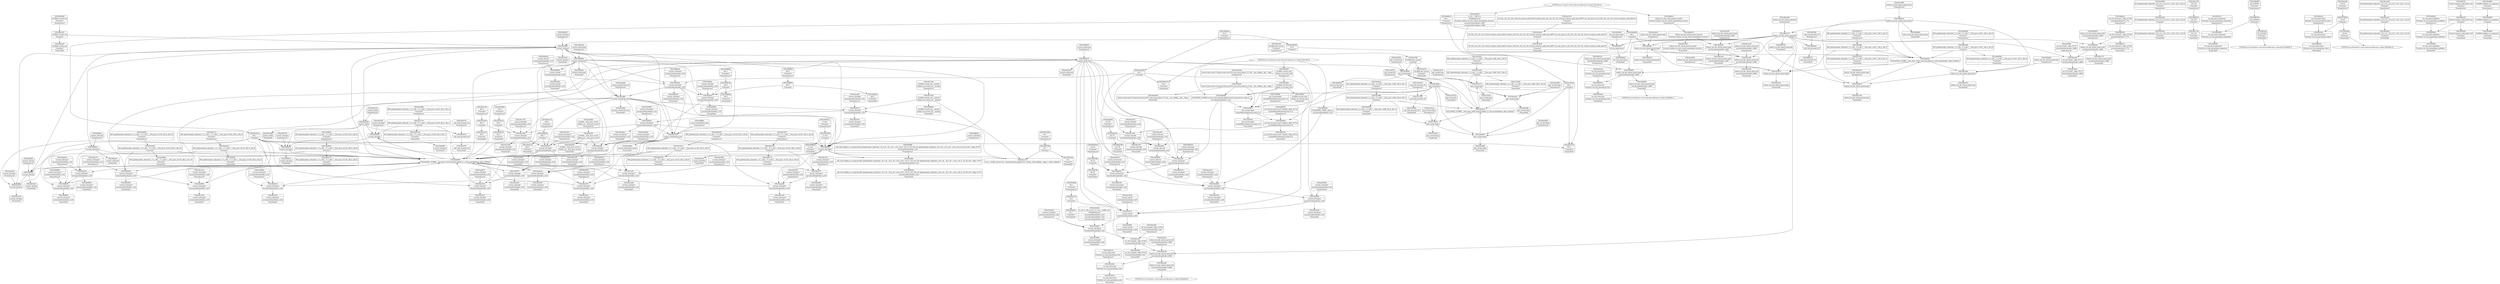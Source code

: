 digraph {
	CE0x3bd08f0 [shape=record,shape=Mrecord,label="{CE0x3bd08f0|current_sid:tmp2|*SummSink*}"]
	CE0x3bc93a0 [shape=record,shape=Mrecord,label="{CE0x3bc93a0|i64_1|*Constant*}"]
	CE0x3bc68d0 [shape=record,shape=Mrecord,label="{CE0x3bc68d0|i64*_getelementptr_inbounds_(_11_x_i64_,_11_x_i64_*___llvm_gcov_ctr125,_i64_0,_i64_10)|*Constant*|*SummSink*}"]
	CE0x3bb9780 [shape=record,shape=Mrecord,label="{CE0x3bb9780|i32_0|*Constant*}"]
	CE0x3bc81f0 [shape=record,shape=Mrecord,label="{CE0x3bc81f0|GLOBAL:get_current|*Constant*|*SummSource*}"]
	CE0x3bdf9c0 [shape=record,shape=Mrecord,label="{CE0x3bdf9c0|i64_2|*Constant*|*SummSource*}"]
	CE0x3bc5fa0 [shape=record,shape=Mrecord,label="{CE0x3bc5fa0|_ret_i32_%call1,_!dbg_!27717|security/selinux/hooks.c,4669|*SummSink*}"]
	CE0x58f3850 [shape=record,shape=Mrecord,label="{CE0x58f3850|avc_has_perm:entry}"]
	CE0x3bcd440 [shape=record,shape=Mrecord,label="{CE0x3bcd440|current_sid:tmp14|security/selinux/hooks.c,218|*SummSource*}"]
	CE0x5b35910 [shape=record,shape=Mrecord,label="{CE0x5b35910|avc_has_perm:ssid|Function::avc_has_perm&Arg::ssid::|*SummSink*}"]
	CE0x3be4080 [shape=record,shape=Mrecord,label="{CE0x3be4080|current_sid:tmp23|security/selinux/hooks.c,218}"]
	CE0x3bdb720 [shape=record,shape=Mrecord,label="{CE0x3bdb720|i64_3|*Constant*}"]
	CE0x3bc4ce0 [shape=record,shape=Mrecord,label="{CE0x3bc4ce0|current_sid:tmp12|security/selinux/hooks.c,218|*SummSink*}"]
	CE0x3c03ca0 [shape=record,shape=Mrecord,label="{CE0x3c03ca0|get_current:tmp2|*SummSource*}"]
	CE0x3bbcb40 [shape=record,shape=Mrecord,label="{CE0x3bbcb40|selinux_tun_dev_attach_queue:bb|*SummSource*}"]
	CE0x3bdc130 [shape=record,shape=Mrecord,label="{CE0x3bdc130|i64*_getelementptr_inbounds_(_11_x_i64_,_11_x_i64_*___llvm_gcov_ctr125,_i64_0,_i64_6)|*Constant*|*SummSink*}"]
	CE0x3bdb550 [shape=record,shape=Mrecord,label="{CE0x3bdb550|current_sid:tobool|security/selinux/hooks.c,218|*SummSource*}"]
	CE0x3bd8d80 [shape=record,shape=Mrecord,label="{CE0x3bd8d80|current_sid:tmp18|security/selinux/hooks.c,218|*SummSource*}"]
	CE0x3bc9b80 [shape=record,shape=Mrecord,label="{CE0x3bc9b80|avc_has_perm:entry|*SummSource*}"]
	CE0x3be4400 [shape=record,shape=Mrecord,label="{CE0x3be4400|current_sid:tmp23|security/selinux/hooks.c,218|*SummSource*}"]
	CE0x3bbf750 [shape=record,shape=Mrecord,label="{CE0x3bbf750|selinux_tun_dev_attach_queue:bb|*SummSink*}"]
	CE0x3bcc310 [shape=record,shape=Mrecord,label="{CE0x3bcc310|0:_i8,_:_GCMR_current_sid.__warned_internal_global_i8_0,_section_.data.unlikely_,_align_1:_elem_0:default:}"]
	CE0x3bd6620 [shape=record,shape=Mrecord,label="{CE0x3bd6620|_ret_%struct.task_struct*_%tmp4,_!dbg_!27714|./arch/x86/include/asm/current.h,14}"]
	CE0x3bc0d90 [shape=record,shape=Mrecord,label="{CE0x3bc0d90|current_sid:tmp5|security/selinux/hooks.c,218|*SummSource*}"]
	CE0x3bca6f0 [shape=record,shape=Mrecord,label="{CE0x3bca6f0|get_current:tmp1|*SummSink*}"]
	CE0x3bc6440 [shape=record,shape=Mrecord,label="{CE0x3bc6440|i64*_getelementptr_inbounds_(_11_x_i64_,_11_x_i64_*___llvm_gcov_ctr125,_i64_0,_i64_10)|*Constant*}"]
	CE0x3c05690 [shape=record,shape=Mrecord,label="{CE0x3c05690|get_current:tmp4|./arch/x86/include/asm/current.h,14|*SummSource*}"]
	CE0x3bda570 [shape=record,shape=Mrecord,label="{CE0x3bda570|current_sid:tmp17|security/selinux/hooks.c,218|*SummSource*}"]
	CE0x3bc18e0 [shape=record,shape=Mrecord,label="{CE0x3bc18e0|current_sid:call4|security/selinux/hooks.c,218}"]
	CE0x3bd7a50 [shape=record,shape=Mrecord,label="{CE0x3bd7a50|current_sid:tmp16|security/selinux/hooks.c,218|*SummSink*}"]
	CE0x3bc8c00 [shape=record,shape=Mrecord,label="{CE0x3bc8c00|i8*_getelementptr_inbounds_(_45_x_i8_,_45_x_i8_*_.str12,_i32_0,_i32_0)|*Constant*|*SummSink*}"]
	CE0x3bd8900 [shape=record,shape=Mrecord,label="{CE0x3bd8900|current_sid:tmp17|security/selinux/hooks.c,218|*SummSink*}"]
	CE0x3beb720 [shape=record,shape=Mrecord,label="{CE0x3beb720|current_sid:tmp8|security/selinux/hooks.c,218|*SummSink*}"]
	CE0x3bed670 [shape=record,shape=Mrecord,label="{CE0x3bed670|get_current:tmp3}"]
	CE0x3c04c80 [shape=record,shape=Mrecord,label="{CE0x3c04c80|current_sid:tmp6|security/selinux/hooks.c,218|*SummSink*}"]
	CE0x3bbd0c0 [shape=record,shape=Mrecord,label="{CE0x3bbd0c0|i64_1|*Constant*|*SummSource*}"]
	CE0x34b30d0 [shape=record,shape=Mrecord,label="{CE0x34b30d0|avc_has_perm:ssid|Function::avc_has_perm&Arg::ssid::}"]
	"CONST[source:0(mediator),value:2(dynamic)][purpose:{subject}][SnkIdx:0]"
	CE0x3c05870 [shape=record,shape=Mrecord,label="{CE0x3c05870|current_sid:tmp6|security/selinux/hooks.c,218}"]
	CE0x3bcb640 [shape=record,shape=Mrecord,label="{CE0x3bcb640|current_sid:tobool|security/selinux/hooks.c,218}"]
	CE0x3bd7d20 [shape=record,shape=Mrecord,label="{CE0x3bd7d20|i8_1|*Constant*|*SummSource*}"]
	CE0x3be3900 [shape=record,shape=Mrecord,label="{CE0x3be3900|get_current:tmp3|*SummSink*}"]
	CE0x3bea7e0 [shape=record,shape=Mrecord,label="{CE0x3bea7e0|current_sid:tmp15|security/selinux/hooks.c,218|*SummSource*}"]
	CE0x3bc7ae0 [shape=record,shape=Mrecord,label="{CE0x3bc7ae0|GLOBAL:current_sid.__warned|Global_var:current_sid.__warned|*SummSource*}"]
	CE0x3bf6ee0 [shape=record,shape=Mrecord,label="{CE0x3bf6ee0|_ret_i32_%retval.0,_!dbg_!27728|security/selinux/avc.c,775|*SummSource*}"]
	CE0x3be1c40 [shape=record,shape=Mrecord,label="{CE0x3be1c40|i64_4|*Constant*|*SummSource*}"]
	CE0x3bc8500 [shape=record,shape=Mrecord,label="{CE0x3bc8500|get_current:entry}"]
	CE0x3c33110 [shape=record,shape=Mrecord,label="{CE0x3c33110|get_current:tmp}"]
	CE0x3beb490 [shape=record,shape=Mrecord,label="{CE0x3beb490|%struct.task_struct*_(%struct.task_struct**)*_asm_movq_%gs:$_1:P_,$0_,_r,im,_dirflag_,_fpsr_,_flags_|*SummSink*}"]
	CE0x3bc5c80 [shape=record,shape=Mrecord,label="{CE0x3bc5c80|selinux_tun_dev_attach_queue:sid|security/selinux/hooks.c,4669|*SummSink*}"]
	"CONST[source:2(external),value:2(dynamic)][purpose:{subject}][SrcIdx:3]"
	CE0x3be1720 [shape=record,shape=Mrecord,label="{CE0x3be1720|i32_218|*Constant*|*SummSink*}"]
	CE0x3bc7850 [shape=record,shape=Mrecord,label="{CE0x3bc7850|GLOBAL:current_sid.__warned|Global_var:current_sid.__warned}"]
	CE0x3bd2380 [shape=record,shape=Mrecord,label="{CE0x3bd2380|i32_22|*Constant*}"]
	CE0x3be5610 [shape=record,shape=Mrecord,label="{CE0x3be5610|current_sid:if.end}"]
	CE0x3bea770 [shape=record,shape=Mrecord,label="{CE0x3bea770|current_sid:tmp15|security/selinux/hooks.c,218}"]
	CE0x3bd7f40 [shape=record,shape=Mrecord,label="{CE0x3bd7f40|_call_void_mcount()_#3|*SummSource*}"]
	CE0x3bc4e10 [shape=record,shape=Mrecord,label="{CE0x3bc4e10|i64*_getelementptr_inbounds_(_11_x_i64_,_11_x_i64_*___llvm_gcov_ctr125,_i64_0,_i64_6)|*Constant*}"]
	CE0x34b3140 [shape=record,shape=Mrecord,label="{CE0x34b3140|avc_has_perm:ssid|Function::avc_has_perm&Arg::ssid::|*SummSource*}"]
	CE0x3c1f140 [shape=record,shape=Mrecord,label="{CE0x3c1f140|get_current:tmp|*SummSink*}"]
	CE0x3bca890 [shape=record,shape=Mrecord,label="{CE0x3bca890|current_sid:land.lhs.true}"]
	CE0x3bfa510 [shape=record,shape=Mrecord,label="{CE0x3bfa510|avc_has_perm:requested|Function::avc_has_perm&Arg::requested::|*SummSource*}"]
	CE0x3bbff60 [shape=record,shape=Mrecord,label="{CE0x3bbff60|current_sid:land.lhs.true2|*SummSource*}"]
	CE0x3c03d10 [shape=record,shape=Mrecord,label="{CE0x3c03d10|get_current:tmp2|*SummSink*}"]
	CE0x3bcbb50 [shape=record,shape=Mrecord,label="{CE0x3bcbb50|i16_49|*Constant*|*SummSink*}"]
	CE0x3bd2bc0 [shape=record,shape=Mrecord,label="{CE0x3bd2bc0|current_sid:security|security/selinux/hooks.c,218|*SummSource*}"]
	CE0x3becfc0 [shape=record,shape=Mrecord,label="{CE0x3becfc0|i8*_getelementptr_inbounds_(_25_x_i8_,_25_x_i8_*_.str3,_i32_0,_i32_0)|*Constant*}"]
	CE0x3bdeea0 [shape=record,shape=Mrecord,label="{CE0x3bdeea0|i64*_getelementptr_inbounds_(_11_x_i64_,_11_x_i64_*___llvm_gcov_ctr125,_i64_0,_i64_0)|*Constant*}"]
	CE0x3bbc880 [shape=record,shape=Mrecord,label="{CE0x3bbc880|GLOBAL:current_sid|*Constant*|*SummSource*}"]
	CE0x3be97e0 [shape=record,shape=Mrecord,label="{CE0x3be97e0|current_sid:tmp8|security/selinux/hooks.c,218}"]
	CE0x3bea0f0 [shape=record,shape=Mrecord,label="{CE0x3bea0f0|GLOBAL:__llvm_gcov_ctr125|Global_var:__llvm_gcov_ctr125}"]
	CE0x3bc6940 [shape=record,shape=Mrecord,label="{CE0x3bc6940|current_sid:tmp19|security/selinux/hooks.c,218|*SummSink*}"]
	CE0x3bd7500 [shape=record,shape=Mrecord,label="{CE0x3bd7500|current_sid:land.lhs.true2}"]
	CE0x3c05060 [shape=record,shape=Mrecord,label="{CE0x3c05060|current_sid:tmp24|security/selinux/hooks.c,220|*SummSink*}"]
	CE0x3bc8880 [shape=record,shape=Mrecord,label="{CE0x3bc8880|selinux_tun_dev_attach_queue:tmp5|security/selinux/hooks.c,4669}"]
	CE0x3bd94c0 [shape=record,shape=Mrecord,label="{CE0x3bd94c0|i1_true|*Constant*|*SummSource*}"]
	CE0x3be6b10 [shape=record,shape=Mrecord,label="{CE0x3be6b10|i32_218|*Constant*}"]
	CE0x3bdab60 [shape=record,shape=Mrecord,label="{CE0x3bdab60|current_sid:cred|security/selinux/hooks.c,218|*SummSink*}"]
	CE0x3c0f8a0 [shape=record,shape=Mrecord,label="{CE0x3c0f8a0|GLOBAL:current_task|Global_var:current_task|*SummSink*}"]
	CE0x3bcd5c0 [shape=record,shape=Mrecord,label="{CE0x3bcd5c0|current_sid:tmp14|security/selinux/hooks.c,218|*SummSink*}"]
	CE0x3bb9630 [shape=record,shape=Mrecord,label="{CE0x3bb9630|current_sid:entry|*SummSource*}"]
	CE0x3bf92d0 [shape=record,shape=Mrecord,label="{CE0x3bf92d0|avc_has_perm:auditdata|Function::avc_has_perm&Arg::auditdata::}"]
	CE0x3bd9340 [shape=record,shape=Mrecord,label="{CE0x3bd9340|i1_true|*Constant*}"]
	CE0x3bf3780 [shape=record,shape=Mrecord,label="{CE0x3bf3780|current_sid:tmp3|*SummSource*}"]
	CE0x3bd7ea0 [shape=record,shape=Mrecord,label="{CE0x3bd7ea0|i8_1|*Constant*|*SummSink*}"]
	CE0x3be9e60 [shape=record,shape=Mrecord,label="{CE0x3be9e60|i64_0|*Constant*}"]
	CE0x3bd78f0 [shape=record,shape=Mrecord,label="{CE0x3bd78f0|current_sid:tmp16|security/selinux/hooks.c,218|*SummSource*}"]
	CE0x3be1d10 [shape=record,shape=Mrecord,label="{CE0x3be1d10|i64_4|*Constant*|*SummSink*}"]
	CE0x3bda990 [shape=record,shape=Mrecord,label="{CE0x3bda990|COLLAPSED:_GCMRE_current_task_external_global_%struct.task_struct*:_elem_0::|security/selinux/hooks.c,218}"]
	CE0x3bcc6d0 [shape=record,shape=Mrecord,label="{CE0x3bcc6d0|selinux_tun_dev_attach_queue:tmp4|security/selinux/hooks.c,4667|*SummSource*}"]
	CE0x3bb1db0 [shape=record,shape=Mrecord,label="{CE0x3bb1db0|selinux_tun_dev_attach_queue:tmp}"]
	CE0x3bcacb0 [shape=record,shape=Mrecord,label="{CE0x3bcacb0|selinux_tun_dev_attach_queue:security|Function::selinux_tun_dev_attach_queue&Arg::security::|*SummSink*}"]
	CE0x3c04ed0 [shape=record,shape=Mrecord,label="{CE0x3c04ed0|current_sid:tmp24|security/selinux/hooks.c,220|*SummSource*}"]
	CE0x3bcb970 [shape=record,shape=Mrecord,label="{CE0x3bcb970|current_sid:tmp7|security/selinux/hooks.c,218|*SummSource*}"]
	CE0x3bc7d30 [shape=record,shape=Mrecord,label="{CE0x3bc7d30|i64*_getelementptr_inbounds_(_2_x_i64_,_2_x_i64_*___llvm_gcov_ctr411,_i64_0,_i64_1)|*Constant*|*SummSink*}"]
	CE0x3bc0b80 [shape=record,shape=Mrecord,label="{CE0x3bc0b80|current_sid:call|security/selinux/hooks.c,218|*SummSink*}"]
	CE0x3bde810 [shape=record,shape=Mrecord,label="{CE0x3bde810|selinux_tun_dev_attach_queue:tmp3|*SummSink*}"]
	CE0x3bcc4d0 [shape=record,shape=Mrecord,label="{CE0x3bcc4d0|current_sid:tmp8|security/selinux/hooks.c,218|*SummSource*}"]
	"CONST[source:0(mediator),value:0(static)][purpose:{operation}][SnkIdx:3]"
	CE0x3bd9e10 [shape=record,shape=Mrecord,label="{CE0x3bd9e10|i64*_getelementptr_inbounds_(_11_x_i64_,_11_x_i64_*___llvm_gcov_ctr125,_i64_0,_i64_9)|*Constant*}"]
	"CONST[source:0(mediator),value:2(dynamic)][purpose:{object}][SnkIdx:2]"
	CE0x3bf9260 [shape=record,shape=Mrecord,label="{CE0x3bf9260|%struct.common_audit_data*_null|*Constant*|*SummSink*}"]
	CE0x3bfc9a0 [shape=record,shape=Mrecord,label="{CE0x3bfc9a0|avc_has_perm:tclass|Function::avc_has_perm&Arg::tclass::}"]
	CE0x3bd9d70 [shape=record,shape=Mrecord,label="{CE0x3bd9d70|avc_has_perm:tsid|Function::avc_has_perm&Arg::tsid::}"]
	CE0x3bc92c0 [shape=record,shape=Mrecord,label="{CE0x3bc92c0|current_sid:tmp|*SummSink*}"]
	CE0x3bc35c0 [shape=record,shape=Mrecord,label="{CE0x3bc35c0|i64*_getelementptr_inbounds_(_11_x_i64_,_11_x_i64_*___llvm_gcov_ctr125,_i64_0,_i64_8)|*Constant*|*SummSource*}"]
	CE0x3bd29e0 [shape=record,shape=Mrecord,label="{CE0x3bd29e0|COLLAPSED:_CMRE:_elem_0::|security/selinux/hooks.c,218}"]
	CE0x3bda790 [shape=record,shape=Mrecord,label="{CE0x3bda790|i32_78|*Constant*|*SummSink*}"]
	CE0x3bbe570 [shape=record,shape=Mrecord,label="{CE0x3bbe570|selinux_tun_dev_attach_queue:tmp|*SummSink*}"]
	CE0x3bc69b0 [shape=record,shape=Mrecord,label="{CE0x3bc69b0|current_sid:tmp20|security/selinux/hooks.c,218}"]
	"CONST[source:1(input),value:2(dynamic)][purpose:{object}][SrcIdx:2]"
	CE0x3be6980 [shape=record,shape=Mrecord,label="{CE0x3be6980|GLOBAL:lockdep_rcu_suspicious|*Constant*|*SummSource*}"]
	CE0x3c04530 [shape=record,shape=Mrecord,label="{CE0x3c04530|_call_void_mcount()_#3|*SummSource*}"]
	CE0x3c054a0 [shape=record,shape=Mrecord,label="{CE0x3c054a0|i64*_getelementptr_inbounds_(_2_x_i64_,_2_x_i64_*___llvm_gcov_ctr98,_i64_0,_i64_0)|*Constant*|*SummSource*}"]
	CE0x3bbce00 [shape=record,shape=Mrecord,label="{CE0x3bbce00|selinux_tun_dev_attach_queue:call|security/selinux/hooks.c,4669|*SummSink*}"]
	CE0x3bc1b70 [shape=record,shape=Mrecord,label="{CE0x3bc1b70|current_sid:call4|security/selinux/hooks.c,218|*SummSource*}"]
	CE0x3c04de0 [shape=record,shape=Mrecord,label="{CE0x3c04de0|current_sid:tmp24|security/selinux/hooks.c,220}"]
	CE0x3bda800 [shape=record,shape=Mrecord,label="{CE0x3bda800|i32_78|*Constant*|*SummSource*}"]
	CE0x3be4710 [shape=record,shape=Mrecord,label="{CE0x3be4710|i32_1|*Constant*}"]
	CE0x3bdb4e0 [shape=record,shape=Mrecord,label="{CE0x3bdb4e0|current_sid:tobool|security/selinux/hooks.c,218|*SummSink*}"]
	CE0x3bc05f0 [shape=record,shape=Mrecord,label="{CE0x3bc05f0|current_sid:tmp2|*SummSource*}"]
	CE0x3bdbe80 [shape=record,shape=Mrecord,label="{CE0x3bdbe80|i64*_getelementptr_inbounds_(_11_x_i64_,_11_x_i64_*___llvm_gcov_ctr125,_i64_0,_i64_6)|*Constant*|*SummSource*}"]
	CE0x3bd9640 [shape=record,shape=Mrecord,label="{CE0x3bd9640|i1_true|*Constant*|*SummSink*}"]
	CE0x3bdf050 [shape=record,shape=Mrecord,label="{CE0x3bdf050|i64*_getelementptr_inbounds_(_11_x_i64_,_11_x_i64_*___llvm_gcov_ctr125,_i64_0,_i64_0)|*Constant*|*SummSink*}"]
	CE0x3bd0040 [shape=record,shape=Mrecord,label="{CE0x3bd0040|_call_void_lockdep_rcu_suspicious(i8*_getelementptr_inbounds_(_25_x_i8_,_25_x_i8_*_.str3,_i32_0,_i32_0),_i32_218,_i8*_getelementptr_inbounds_(_45_x_i8_,_45_x_i8_*_.str12,_i32_0,_i32_0))_#10,_!dbg_!27727|security/selinux/hooks.c,218|*SummSink*}"]
	CE0x3bb2340 [shape=record,shape=Mrecord,label="{CE0x3bb2340|GLOBAL:current_sid|*Constant*}"]
	CE0x3be0750 [shape=record,shape=Mrecord,label="{CE0x3be0750|_call_void_mcount()_#3|*SummSource*}"]
	CE0x3bdb990 [shape=record,shape=Mrecord,label="{CE0x3bdb990|current_sid:call|security/selinux/hooks.c,218}"]
	CE0x3bbc7d0 [shape=record,shape=Mrecord,label="{CE0x3bbc7d0|selinux_tun_dev_attach_queue:tmp1|*SummSink*}"]
	CE0x5b35a90 [shape=record,shape=Mrecord,label="{CE0x5b35a90|avc_has_perm:tsid|Function::avc_has_perm&Arg::tsid::|*SummSink*}"]
	CE0x3bfebe0 [shape=record,shape=Mrecord,label="{CE0x3bfebe0|current_sid:if.end|*SummSource*}"]
	CE0x3bcb7d0 [shape=record,shape=Mrecord,label="{CE0x3bcb7d0|current_sid:tmp7|security/selinux/hooks.c,218}"]
	CE0x3bc34e0 [shape=record,shape=Mrecord,label="{CE0x3bc34e0|i32_(i32,_i32,_i16,_i32,_%struct.common_audit_data*)*_bitcast_(i32_(i32,_i32,_i16,_i32,_%struct.common_audit_data.495*)*_avc_has_perm_to_i32_(i32,_i32,_i16,_i32,_%struct.common_audit_data*)*)|*Constant*}"]
	CE0x3bc7330 [shape=record,shape=Mrecord,label="{CE0x3bc7330|current_sid:tmp9|security/selinux/hooks.c,218|*SummSource*}"]
	CE0x3bd8f00 [shape=record,shape=Mrecord,label="{CE0x3bd8f00|current_sid:tmp18|security/selinux/hooks.c,218|*SummSink*}"]
	CE0x3bc91a0 [shape=record,shape=Mrecord,label="{CE0x3bc91a0|selinux_tun_dev_attach_queue:tmp2|*SummSink*}"]
	CE0x3bdb850 [shape=record,shape=Mrecord,label="{CE0x3bdb850|i64_3|*Constant*|*SummSink*}"]
	CE0x3be96b0 [shape=record,shape=Mrecord,label="{CE0x3be96b0|GLOBAL:current_sid.__warned|Global_var:current_sid.__warned|*SummSink*}"]
	CE0x3bdd840 [shape=record,shape=Mrecord,label="{CE0x3bdd840|COLLAPSED:_GCMRE___llvm_gcov_ctr125_internal_global_11_x_i64_zeroinitializer:_elem_0:default:}"]
	CE0x3bcf000 [shape=record,shape=Mrecord,label="{CE0x3bcf000|selinux_tun_dev_attach_queue:tmp3}"]
	CE0x3bcab80 [shape=record,shape=Mrecord,label="{CE0x3bcab80|get_current:tmp1|*SummSource*}"]
	CE0x3c1f290 [shape=record,shape=Mrecord,label="{CE0x3c1f290|i64*_getelementptr_inbounds_(_2_x_i64_,_2_x_i64_*___llvm_gcov_ctr98,_i64_0,_i64_0)|*Constant*|*SummSink*}"]
	CE0x3bcaf80 [shape=record,shape=Mrecord,label="{CE0x3bcaf80|i64*_getelementptr_inbounds_(_2_x_i64_,_2_x_i64_*___llvm_gcov_ctr98,_i64_0,_i64_1)|*Constant*}"]
	CE0x3bda1e0 [shape=record,shape=Mrecord,label="{CE0x3bda1e0|current_sid:tmp17|security/selinux/hooks.c,218}"]
	CE0x3bbc710 [shape=record,shape=Mrecord,label="{CE0x3bbc710|selinux_tun_dev_attach_queue:call1|security/selinux/hooks.c,4669|*SummSink*}"]
	CE0x3bbda30 [shape=record,shape=Mrecord,label="{CE0x3bbda30|selinux_tun_dev_attach_queue:tmp1}"]
	CE0x3be0510 [shape=record,shape=Mrecord,label="{CE0x3be0510|_call_void_mcount()_#3}"]
	CE0x3bc1cf0 [shape=record,shape=Mrecord,label="{CE0x3bc1cf0|current_sid:call4|security/selinux/hooks.c,218|*SummSink*}"]
	CE0x3be3a80 [shape=record,shape=Mrecord,label="{CE0x3be3a80|0:_i32,_4:_i32,_8:_i32,_12:_i32,_:_CMRE_4,8_|*MultipleSource*|security/selinux/hooks.c,218|security/selinux/hooks.c,218|security/selinux/hooks.c,220}"]
	CE0x3bc1df0 [shape=record,shape=Mrecord,label="{CE0x3bc1df0|selinux_tun_dev_attach_queue:sid|security/selinux/hooks.c,4669}"]
	CE0x3be3d60 [shape=record,shape=Mrecord,label="{CE0x3be3d60|current_sid:tmp22|security/selinux/hooks.c,218}"]
	CE0x3beb1e0 [shape=record,shape=Mrecord,label="{CE0x3beb1e0|i64_0|*Constant*|*SummSink*}"]
	CE0x3bda920 [shape=record,shape=Mrecord,label="{CE0x3bda920|current_sid:cred|security/selinux/hooks.c,218}"]
	CE0x3beb170 [shape=record,shape=Mrecord,label="{CE0x3beb170|i64_0|*Constant*|*SummSource*}"]
	CE0x3bfc8a0 [shape=record,shape=Mrecord,label="{CE0x3bfc8a0|avc_has_perm:tclass|Function::avc_has_perm&Arg::tclass::|*SummSource*}"]
	CE0x3bde4c0 [shape=record,shape=Mrecord,label="{CE0x3bde4c0|current_sid:tmp12|security/selinux/hooks.c,218}"]
	CE0x3bbd770 [shape=record,shape=Mrecord,label="{CE0x3bbd770|i64*_getelementptr_inbounds_(_2_x_i64_,_2_x_i64_*___llvm_gcov_ctr411,_i64_0,_i64_1)|*Constant*|*SummSource*}"]
	CE0x3bc0110 [shape=record,shape=Mrecord,label="{CE0x3bc0110|i64*_getelementptr_inbounds_(_11_x_i64_,_11_x_i64_*___llvm_gcov_ctr125,_i64_0,_i64_0)|*Constant*|*SummSource*}"]
	CE0x3c045d0 [shape=record,shape=Mrecord,label="{CE0x3c045d0|_call_void_mcount()_#3|*SummSink*}"]
	CE0x3bbee60 [shape=record,shape=Mrecord,label="{CE0x3bbee60|i64*_getelementptr_inbounds_(_2_x_i64_,_2_x_i64_*___llvm_gcov_ctr411,_i64_0,_i64_0)|*Constant*}"]
	CE0x3bd2c60 [shape=record,shape=Mrecord,label="{CE0x3bd2c60|current_sid:security|security/selinux/hooks.c,218|*SummSink*}"]
	CE0x3bbe8e0 [shape=record,shape=Mrecord,label="{CE0x3bbe8e0|i32_0|*Constant*|*SummSource*}"]
	CE0x3bbbdf0 [shape=record,shape=Mrecord,label="{CE0x3bbbdf0|i64*_getelementptr_inbounds_(_2_x_i64_,_2_x_i64_*___llvm_gcov_ctr411,_i64_0,_i64_1)|*Constant*}"]
	CE0x3be1b30 [shape=record,shape=Mrecord,label="{CE0x3be1b30|current_sid:tmp10|security/selinux/hooks.c,218}"]
	CE0x3bc9ca0 [shape=record,shape=Mrecord,label="{CE0x3bc9ca0|GLOBAL:current_sid|*Constant*|*SummSink*}"]
	CE0x3bdd6f0 [shape=record,shape=Mrecord,label="{CE0x3bdd6f0|current_sid:tmp}"]
	CE0x3bd6500 [shape=record,shape=Mrecord,label="{CE0x3bd6500|_ret_%struct.task_struct*_%tmp4,_!dbg_!27714|./arch/x86/include/asm/current.h,14|*SummSource*}"]
	CE0x3c04b60 [shape=record,shape=Mrecord,label="{CE0x3c04b60|GLOBAL:current_task|Global_var:current_task|*SummSource*}"]
	CE0x3bc2140 [shape=record,shape=Mrecord,label="{CE0x3bc2140|selinux_tun_dev_attach_queue:sid|security/selinux/hooks.c,4669|*SummSource*}"]
	CE0x3bfdb10 [shape=record,shape=Mrecord,label="{CE0x3bfdb10|current_sid:if.then|*SummSource*}"]
	CE0x3bc3d60 [shape=record,shape=Mrecord,label="{CE0x3bc3d60|current_sid:tmp13|security/selinux/hooks.c,218|*SummSource*}"]
	CE0x3bbd270 [shape=record,shape=Mrecord,label="{CE0x3bbd270|_call_void_mcount()_#3|*SummSink*}"]
	CE0x3bfb6b0 [shape=record,shape=Mrecord,label="{CE0x3bfb6b0|i32_4194304|*Constant*|*SummSource*}"]
	CE0x3bc3470 [shape=record,shape=Mrecord,label="{CE0x3bc3470|i32_(i32,_i32,_i16,_i32,_%struct.common_audit_data*)*_bitcast_(i32_(i32,_i32,_i16,_i32,_%struct.common_audit_data.495*)*_avc_has_perm_to_i32_(i32,_i32,_i16,_i32,_%struct.common_audit_data*)*)|*Constant*|*SummSource*}"]
	CE0x3bcbe30 [shape=record,shape=Mrecord,label="{CE0x3bcbe30|current_sid:tmp11|security/selinux/hooks.c,218}"]
	CE0x3bc5070 [shape=record,shape=Mrecord,label="{CE0x3bc5070|selinux_tun_dev_attach_queue:tmp2}"]
	CE0x3c112e0 [shape=record,shape=Mrecord,label="{CE0x3c112e0|_call_void_mcount()_#3}"]
	CE0x3bbd980 [shape=record,shape=Mrecord,label="{CE0x3bbd980|selinux_tun_dev_attach_queue:entry|*SummSink*}"]
	CE0x3bda720 [shape=record,shape=Mrecord,label="{CE0x3bda720|i32_78|*Constant*}"]
	CE0x3bc8370 [shape=record,shape=Mrecord,label="{CE0x3bc8370|GLOBAL:get_current|*Constant*|*SummSink*}"]
	CE0x3be4d00 [shape=record,shape=Mrecord,label="{CE0x3be4d00|i64_5|*Constant*|*SummSource*}"]
	CE0x3bef8d0 [shape=record,shape=Mrecord,label="{CE0x3bef8d0|i32_1|*Constant*|*SummSource*}"]
	CE0x3bc2fc0 [shape=record,shape=Mrecord,label="{CE0x3bc2fc0|COLLAPSED:_GCMRE___llvm_gcov_ctr98_internal_global_2_x_i64_zeroinitializer:_elem_0:default:}"]
	CE0x3bbdb50 [shape=record,shape=Mrecord,label="{CE0x3bbdb50|selinux_tun_dev_attach_queue:call1|security/selinux/hooks.c,4669|*SummSource*}"]
	CE0x3bd2250 [shape=record,shape=Mrecord,label="{CE0x3bd2250|current_sid:tmp21|security/selinux/hooks.c,218|*SummSource*}"]
	CE0x3bcb300 [shape=record,shape=Mrecord,label="{CE0x3bcb300|selinux_tun_dev_attach_queue:call|security/selinux/hooks.c,4669}"]
	CE0x3c0fa20 [shape=record,shape=Mrecord,label="{CE0x3c0fa20|%struct.task_struct*_(%struct.task_struct**)*_asm_movq_%gs:$_1:P_,$0_,_r,im,_dirflag_,_fpsr_,_flags_}"]
	CE0x3bc3200 [shape=record,shape=Mrecord,label="{CE0x3bc3200|current_sid:sid|security/selinux/hooks.c,220|*SummSource*}"]
	CE0x3bcaf10 [shape=record,shape=Mrecord,label="{CE0x3bcaf10|selinux_tun_dev_attach_queue:call|security/selinux/hooks.c,4669|*SummSource*}"]
	CE0x3bc8810 [shape=record,shape=Mrecord,label="{CE0x3bc8810|0:_i32,_:_CRE_0,4_|*MultipleSource*|Function::selinux_tun_dev_attach_queue&Arg::security::|security/selinux/hooks.c,4667|security/selinux/hooks.c,4669}"]
	CE0x3bf6e70 [shape=record,shape=Mrecord,label="{CE0x3bf6e70|_ret_i32_%retval.0,_!dbg_!27728|security/selinux/avc.c,775|*SummSink*}"]
	CE0x3bf5bf0 [shape=record,shape=Mrecord,label="{CE0x3bf5bf0|_ret_i32_%call1,_!dbg_!27717|security/selinux/hooks.c,4669|*SummSource*}"]
	CE0x3bcaaa0 [shape=record,shape=Mrecord,label="{CE0x3bcaaa0|_ret_i32_%call1,_!dbg_!27717|security/selinux/hooks.c,4669}"]
	CE0x3bb26b0 [shape=record,shape=Mrecord,label="{CE0x3bb26b0|i64*_getelementptr_inbounds_(_2_x_i64_,_2_x_i64_*___llvm_gcov_ctr411,_i64_0,_i64_0)|*Constant*|*SummSource*}"]
	CE0x3be26c0 [shape=record,shape=Mrecord,label="{CE0x3be26c0|selinux_tun_dev_attach_queue:tmp3|*SummSource*}"]
	CE0x3bd0a10 [shape=record,shape=Mrecord,label="{CE0x3bd0a10|current_sid:tmp3}"]
	CE0x3bf6f50 [shape=record,shape=Mrecord,label="{CE0x3bf6f50|avc_has_perm:auditdata|Function::avc_has_perm&Arg::auditdata::|*SummSink*}"]
	CE0x3bc0330 [shape=record,shape=Mrecord,label="{CE0x3bc0330|current_sid:tmp1|*SummSink*}"]
	CE0x3bfb720 [shape=record,shape=Mrecord,label="{CE0x3bfb720|i32_4194304|*Constant*}"]
	CE0x3be07f0 [shape=record,shape=Mrecord,label="{CE0x3be07f0|_call_void_mcount()_#3|*SummSink*}"]
	CE0x3bd1a30 [shape=record,shape=Mrecord,label="{CE0x3bd1a30|current_sid:tmp5|security/selinux/hooks.c,218|*SummSink*}"]
	CE0x3bc59e0 [shape=record,shape=Mrecord,label="{CE0x3bc59e0|current_sid:tobool1|security/selinux/hooks.c,218|*SummSink*}"]
	CE0x3bca960 [shape=record,shape=Mrecord,label="{CE0x3bca960|current_sid:land.lhs.true|*SummSink*}"]
	CE0x3be4fa0 [shape=record,shape=Mrecord,label="{CE0x3be4fa0|_ret_i32_%tmp24,_!dbg_!27742|security/selinux/hooks.c,220|*SummSink*}"]
	CE0x3be4e30 [shape=record,shape=Mrecord,label="{CE0x3be4e30|i64_5|*Constant*|*SummSink*}"]
	CE0x3be6850 [shape=record,shape=Mrecord,label="{CE0x3be6850|GLOBAL:lockdep_rcu_suspicious|*Constant*}"]
	CE0x3bd1d30 [shape=record,shape=Mrecord,label="{CE0x3bd1d30|current_sid:tmp6|security/selinux/hooks.c,218|*SummSource*}"]
	CE0x3bd9d00 [shape=record,shape=Mrecord,label="{CE0x3bd9d00|avc_has_perm:entry|*SummSink*}"]
	CE0x3be4580 [shape=record,shape=Mrecord,label="{CE0x3be4580|current_sid:tmp23|security/selinux/hooks.c,218|*SummSink*}"]
	CE0x3bcd270 [shape=record,shape=Mrecord,label="{CE0x3bcd270|current_sid:tmp14|security/selinux/hooks.c,218}"]
	CE0x3be4f30 [shape=record,shape=Mrecord,label="{CE0x3be4f30|_ret_i32_%tmp24,_!dbg_!27742|security/selinux/hooks.c,220|*SummSource*}"]
	CE0x3bde230 [shape=record,shape=Mrecord,label="{CE0x3bde230|current_sid:tmp11|security/selinux/hooks.c,218|*SummSource*}"]
	CE0x3c049a0 [shape=record,shape=Mrecord,label="{CE0x3c049a0|get_current:tmp4|./arch/x86/include/asm/current.h,14|*SummSink*}"]
	CE0x3bc6820 [shape=record,shape=Mrecord,label="{CE0x3bc6820|i64*_getelementptr_inbounds_(_11_x_i64_,_11_x_i64_*___llvm_gcov_ctr125,_i64_0,_i64_10)|*Constant*|*SummSource*}"]
	CE0x3bdfba0 [shape=record,shape=Mrecord,label="{CE0x3bdfba0|current_sid:tmp4|security/selinux/hooks.c,218|*SummSource*}"]
	CE0x3befb80 [shape=record,shape=Mrecord,label="{CE0x3befb80|current_sid:sid|security/selinux/hooks.c,220|*SummSink*}"]
	CE0x3bdaa90 [shape=record,shape=Mrecord,label="{CE0x3bdaa90|current_sid:cred|security/selinux/hooks.c,218|*SummSource*}"]
	CE0x3bb1d00 [shape=record,shape=Mrecord,label="{CE0x3bb1d00|selinux_tun_dev_attach_queue:tmp1|*SummSource*}"]
	CE0x3bca9d0 [shape=record,shape=Mrecord,label="{CE0x3bca9d0|current_sid:land.lhs.true|*SummSource*}"]
	CE0x3bc5860 [shape=record,shape=Mrecord,label="{CE0x3bc5860|current_sid:tobool1|security/selinux/hooks.c,218|*SummSource*}"]
	CE0x3bdbbe0 [shape=record,shape=Mrecord,label="{CE0x3bdbbe0|current_sid:call|security/selinux/hooks.c,218|*SummSource*}"]
	CE0x3be66e0 [shape=record,shape=Mrecord,label="{CE0x3be66e0|i8*_getelementptr_inbounds_(_25_x_i8_,_25_x_i8_*_.str3,_i32_0,_i32_0)|*Constant*|*SummSink*}"]
	CE0x3bbf280 [shape=record,shape=Mrecord,label="{CE0x3bbf280|selinux_tun_dev_attach_queue:tmp5|security/selinux/hooks.c,4669|*SummSink*}"]
	CE0x3beaf00 [shape=record,shape=Mrecord,label="{CE0x3beaf00|GLOBAL:__llvm_gcov_ctr125|Global_var:__llvm_gcov_ctr125|*SummSource*}"]
	CE0x3be69f0 [shape=record,shape=Mrecord,label="{CE0x3be69f0|GLOBAL:lockdep_rcu_suspicious|*Constant*|*SummSink*}"]
	CE0x3bf2470 [shape=record,shape=Mrecord,label="{CE0x3bf2470|current_sid:sid|security/selinux/hooks.c,220}"]
	CE0x3bd0500 [shape=record,shape=Mrecord,label="{CE0x3bd0500|avc_has_perm:requested|Function::avc_has_perm&Arg::requested::}"]
	CE0x3bd8b90 [shape=record,shape=Mrecord,label="{CE0x3bd8b90|current_sid:tmp18|security/selinux/hooks.c,218}"]
	CE0x3bdd200 [shape=record,shape=Mrecord,label="{CE0x3bdd200|current_sid:do.end|*SummSource*}"]
	CE0x3bd9900 [shape=record,shape=Mrecord,label="{CE0x3bd9900|current_sid:do.body}"]
	CE0x3bbf330 [shape=record,shape=Mrecord,label="{CE0x3bbf330|COLLAPSED:_GCMRE___llvm_gcov_ctr411_internal_global_2_x_i64_zeroinitializer:_elem_0:default:}"]
	"CONST[source:0(mediator),value:2(dynamic)][purpose:{object}][SnkIdx:1]"
	CE0x3bc0c90 [shape=record,shape=Mrecord,label="{CE0x3bc0c90|i32_0|*Constant*}"]
	CE0x3bbd560 [shape=record,shape=Mrecord,label="{CE0x3bbd560|i64*_getelementptr_inbounds_(_2_x_i64_,_2_x_i64_*___llvm_gcov_ctr411,_i64_0,_i64_0)|*Constant*|*SummSink*}"]
	CE0x3bdaea0 [shape=record,shape=Mrecord,label="{CE0x3bdaea0|current_sid:tmp21|security/selinux/hooks.c,218}"]
	CE0x3bd0720 [shape=record,shape=Mrecord,label="{CE0x3bd0720|i64*_getelementptr_inbounds_(_11_x_i64_,_11_x_i64_*___llvm_gcov_ctr125,_i64_0,_i64_1)|*Constant*|*SummSink*}"]
	CE0x3bc04b0 [shape=record,shape=Mrecord,label="{CE0x3bc04b0|i64*_getelementptr_inbounds_(_11_x_i64_,_11_x_i64_*___llvm_gcov_ctr125,_i64_0,_i64_1)|*Constant*|*SummSource*}"]
	CE0x3bc40b0 [shape=record,shape=Mrecord,label="{CE0x3bc40b0|get_current:bb}"]
	CE0x3bcbd00 [shape=record,shape=Mrecord,label="{CE0x3bcbd00|current_sid:tmp10|security/selinux/hooks.c,218|*SummSink*}"]
	CE0x3be1db0 [shape=record,shape=Mrecord,label="{CE0x3be1db0|current_sid:tmp9|security/selinux/hooks.c,218}"]
	CE0x3bdc480 [shape=record,shape=Mrecord,label="{CE0x3bdc480|current_sid:bb|*SummSink*}"]
	CE0x3bc7f50 [shape=record,shape=Mrecord,label="{CE0x3bc7f50|GLOBAL:get_current|*Constant*}"]
	CE0x3bb1f10 [shape=record,shape=Mrecord,label="{CE0x3bb1f10|i32_0|*Constant*|*SummSink*}"]
	CE0x3bccc50 [shape=record,shape=Mrecord,label="{CE0x3bccc50|_ret_i32_%tmp24,_!dbg_!27742|security/selinux/hooks.c,220}"]
	CE0x3bd25e0 [shape=record,shape=Mrecord,label="{CE0x3bd25e0|i32_22|*Constant*|*SummSource*}"]
	CE0x3bbe0a0 [shape=record,shape=Mrecord,label="{CE0x3bbe0a0|selinux_tun_dev_attach_queue:call1|security/selinux/hooks.c,4669}"]
	CE0x3c1f1b0 [shape=record,shape=Mrecord,label="{CE0x3c1f1b0|i64_1|*Constant*}"]
	CE0x3c04a60 [shape=record,shape=Mrecord,label="{CE0x3c04a60|GLOBAL:current_task|Global_var:current_task}"]
	CE0x3bda170 [shape=record,shape=Mrecord,label="{CE0x3bda170|i64*_getelementptr_inbounds_(_11_x_i64_,_11_x_i64_*___llvm_gcov_ctr125,_i64_0,_i64_9)|*Constant*|*SummSink*}"]
	CE0x3bea700 [shape=record,shape=Mrecord,label="{CE0x3bea700|i64*_getelementptr_inbounds_(_11_x_i64_,_11_x_i64_*___llvm_gcov_ctr125,_i64_0,_i64_8)|*Constant*}"]
	CE0x3bdf0f0 [shape=record,shape=Mrecord,label="{CE0x3bdf0f0|current_sid:tmp|*SummSource*}"]
	CE0x3bdc230 [shape=record,shape=Mrecord,label="{CE0x3bdc230|current_sid:do.body|*SummSource*}"]
	CE0x5b35a20 [shape=record,shape=Mrecord,label="{CE0x5b35a20|avc_has_perm:tsid|Function::avc_has_perm&Arg::tsid::|*SummSource*}"]
	CE0x3be1ba0 [shape=record,shape=Mrecord,label="{CE0x3be1ba0|i64_4|*Constant*}"]
	CE0x3bdf950 [shape=record,shape=Mrecord,label="{CE0x3bdf950|i64_2|*Constant*}"]
	CE0x3bc54c0 [shape=record,shape=Mrecord,label="{CE0x3bc54c0|current_sid:tmp7|security/selinux/hooks.c,218|*SummSink*}"]
	CE0x3bccbe0 [shape=record,shape=Mrecord,label="{CE0x3bccbe0|current_sid:entry|*SummSink*}"]
	CE0x3bf6e00 [shape=record,shape=Mrecord,label="{CE0x3bf6e00|avc_has_perm:auditdata|Function::avc_has_perm&Arg::auditdata::|*SummSource*}"]
	CE0x3bf5c60 [shape=record,shape=Mrecord,label="{CE0x3bf5c60|current_sid:do.body|*SummSink*}"]
	CE0x3bdf8e0 [shape=record,shape=Mrecord,label="{CE0x3bdf8e0|current_sid:tmp4|security/selinux/hooks.c,218|*SummSink*}"]
	CE0x3bbdc50 [shape=record,shape=Mrecord,label="{CE0x3bbdc50|selinux_tun_dev_attach_queue:security|Function::selinux_tun_dev_attach_queue&Arg::security::}"]
	CE0x3bc13a0 [shape=record,shape=Mrecord,label="{CE0x3bc13a0|current_sid:tmp20|security/selinux/hooks.c,218|*SummSource*}"]
	CE0x3bd8250 [shape=record,shape=Mrecord,label="{CE0x3bd8250|_call_void_mcount()_#3}"]
	CE0x3bf3820 [shape=record,shape=Mrecord,label="{CE0x3bf3820|current_sid:tmp3|*SummSink*}"]
	CE0x3bd9030 [shape=record,shape=Mrecord,label="{CE0x3bd9030|current_sid:tmp19|security/selinux/hooks.c,218}"]
	CE0x3bc8b90 [shape=record,shape=Mrecord,label="{CE0x3bc8b90|i8*_getelementptr_inbounds_(_45_x_i8_,_45_x_i8_*_.str12,_i32_0,_i32_0)|*Constant*|*SummSource*}"]
	CE0x3bbd400 [shape=record,shape=Mrecord,label="{CE0x3bbd400|i64_1|*Constant*}"]
	CE0x3bbab80 [shape=record,shape=Mrecord,label="{CE0x3bbab80|selinux_tun_dev_attach_queue:tmp4|security/selinux/hooks.c,4667}"]
	CE0x3bbb0c0 [shape=record,shape=Mrecord,label="{CE0x3bbb0c0|selinux_tun_dev_attach_queue:entry}"]
	CE0x3bdfaa0 [shape=record,shape=Mrecord,label="{CE0x3bdfaa0|current_sid:tmp4|security/selinux/hooks.c,218}"]
	CE0x3bd9770 [shape=record,shape=Mrecord,label="{CE0x3bd9770|i64*_getelementptr_inbounds_(_11_x_i64_,_11_x_i64_*___llvm_gcov_ctr125,_i64_0,_i64_8)|*Constant*|*SummSink*}"]
	CE0x3bf9340 [shape=record,shape=Mrecord,label="{CE0x3bf9340|_ret_i32_%retval.0,_!dbg_!27728|security/selinux/avc.c,775}"]
	CE0x3be4180 [shape=record,shape=Mrecord,label="{CE0x3be4180|current_sid:tmp22|security/selinux/hooks.c,218|*SummSink*}"]
	CE0x3bc8ad0 [shape=record,shape=Mrecord,label="{CE0x3bc8ad0|i8*_getelementptr_inbounds_(_45_x_i8_,_45_x_i8_*_.str12,_i32_0,_i32_0)|*Constant*}"]
	CE0x3beb030 [shape=record,shape=Mrecord,label="{CE0x3beb030|GLOBAL:__llvm_gcov_ctr125|Global_var:__llvm_gcov_ctr125|*SummSink*}"]
	CE0x3bbf120 [shape=record,shape=Mrecord,label="{CE0x3bbf120|selinux_tun_dev_attach_queue:tmp5|security/selinux/hooks.c,4669|*SummSource*}"]
	CE0x3bd27f0 [shape=record,shape=Mrecord,label="{CE0x3bd27f0|i32_22|*Constant*|*SummSink*}"]
	CE0x3bbde90 [shape=record,shape=Mrecord,label="{CE0x3bbde90|selinux_tun_dev_attach_queue:tmp|*SummSource*}"]
	CE0x3bd0820 [shape=record,shape=Mrecord,label="{CE0x3bd0820|current_sid:tmp2}"]
	CE0x3bd7b80 [shape=record,shape=Mrecord,label="{CE0x3bd7b80|i8_1|*Constant*}"]
	CE0x3bc4b80 [shape=record,shape=Mrecord,label="{CE0x3bc4b80|current_sid:tmp12|security/selinux/hooks.c,218|*SummSource*}"]
	CE0x3bc26a0 [shape=record,shape=Mrecord,label="{CE0x3bc26a0|current_sid:tmp1|*SummSource*}"]
	CE0x3bc2560 [shape=record,shape=Mrecord,label="{CE0x3bc2560|current_sid:entry}"]
	CE0x3bbfec0 [shape=record,shape=Mrecord,label="{CE0x3bbfec0|selinux_tun_dev_attach_queue:security|Function::selinux_tun_dev_attach_queue&Arg::security::|*SummSource*}"]
	CE0x5278820 [shape=record,shape=Mrecord,label="{CE0x5278820|i16_49|*Constant*}"]
	CE0x3bc3030 [shape=record,shape=Mrecord,label="{CE0x3bc3030|get_current:tmp|*SummSource*}"]
	CE0x3bd9fe0 [shape=record,shape=Mrecord,label="{CE0x3bd9fe0|i64*_getelementptr_inbounds_(_11_x_i64_,_11_x_i64_*___llvm_gcov_ctr125,_i64_0,_i64_9)|*Constant*|*SummSource*}"]
	CE0x3bcffd0 [shape=record,shape=Mrecord,label="{CE0x3bcffd0|_call_void_lockdep_rcu_suspicious(i8*_getelementptr_inbounds_(_25_x_i8_,_25_x_i8_*_.str3,_i32_0,_i32_0),_i32_218,_i8*_getelementptr_inbounds_(_45_x_i8_,_45_x_i8_*_.str12,_i32_0,_i32_0))_#10,_!dbg_!27727|security/selinux/hooks.c,218|*SummSource*}"]
	CE0x3bc85b0 [shape=record,shape=Mrecord,label="{CE0x3bc85b0|get_current:entry|*SummSource*}"]
	CE0x3bfa430 [shape=record,shape=Mrecord,label="{CE0x3bfa430|%struct.common_audit_data*_null|*Constant*}"]
	CE0x3bd6750 [shape=record,shape=Mrecord,label="{CE0x3bd6750|_ret_%struct.task_struct*_%tmp4,_!dbg_!27714|./arch/x86/include/asm/current.h,14|*SummSink*}"]
	CE0x3bfb640 [shape=record,shape=Mrecord,label="{CE0x3bfb640|avc_has_perm:tclass|Function::avc_has_perm&Arg::tclass::|*SummSink*}"]
	CE0x3bbd170 [shape=record,shape=Mrecord,label="{CE0x3bbd170|selinux_tun_dev_attach_queue:bb}"]
	CE0x3bd2470 [shape=record,shape=Mrecord,label="{CE0x3bd2470|current_sid:tmp21|security/selinux/hooks.c,218|*SummSink*}"]
	CE0x3bc9330 [shape=record,shape=Mrecord,label="{CE0x3bc9330|current_sid:tmp1}"]
	CE0x3bea850 [shape=record,shape=Mrecord,label="{CE0x3bea850|current_sid:tmp15|security/selinux/hooks.c,218|*SummSink*}"]
	CE0x3bed2d0 [shape=record,shape=Mrecord,label="{CE0x3bed2d0|i64*_getelementptr_inbounds_(_2_x_i64_,_2_x_i64_*___llvm_gcov_ctr98,_i64_0,_i64_1)|*Constant*|*SummSink*}"]
	CE0x3befa50 [shape=record,shape=Mrecord,label="{CE0x3befa50|i32_1|*Constant*|*SummSink*}"]
	CE0x3bc6170 [shape=record,shape=Mrecord,label="{CE0x3bc6170|i64_1|*Constant*|*SummSink*}"]
	CE0x3beb820 [shape=record,shape=Mrecord,label="{CE0x3beb820|current_sid:tobool1|security/selinux/hooks.c,218}"]
	CE0x3c04670 [shape=record,shape=Mrecord,label="{CE0x3c04670|get_current:tmp4|./arch/x86/include/asm/current.h,14}"]
	CE0x3bc7400 [shape=record,shape=Mrecord,label="{CE0x3bc7400|current_sid:tmp9|security/selinux/hooks.c,218|*SummSink*}"]
	CE0x3be5540 [shape=record,shape=Mrecord,label="{CE0x3be5540|current_sid:do.end|*SummSink*}"]
	CE0x3bc9d50 [shape=record,shape=Mrecord,label="{CE0x3bc9d50|selinux_tun_dev_attach_queue:tmp2|*SummSource*}"]
	CE0x3bb1c60 [shape=record,shape=Mrecord,label="{CE0x3bb1c60|selinux_tun_dev_attach_queue:tmp4|security/selinux/hooks.c,4667|*SummSink*}"]
	CE0x3bfd9d0 [shape=record,shape=Mrecord,label="{CE0x3bfd9d0|current_sid:if.then}"]
	CE0x3bd6490 [shape=record,shape=Mrecord,label="{CE0x3bd6490|get_current:entry|*SummSink*}"]
	CE0x3c05370 [shape=record,shape=Mrecord,label="{CE0x3c05370|get_current:bb|*SummSink*}"]
	CE0x3bd2b50 [shape=record,shape=Mrecord,label="{CE0x3bd2b50|current_sid:security|security/selinux/hooks.c,218}"]
	CE0x3bc2400 [shape=record,shape=Mrecord,label="{CE0x3bc2400|selinux_tun_dev_attach_queue:entry|*SummSource*}"]
	CE0x3bc9b10 [shape=record,shape=Mrecord,label="{CE0x3bc9b10|i32_(i32,_i32,_i16,_i32,_%struct.common_audit_data*)*_bitcast_(i32_(i32,_i32,_i16,_i32,_%struct.common_audit_data.495*)*_avc_has_perm_to_i32_(i32,_i32,_i16,_i32,_%struct.common_audit_data*)*)|*Constant*|*SummSink*}"]
	CE0x3bfece0 [shape=record,shape=Mrecord,label="{CE0x3bfece0|current_sid:if.end|*SummSink*}"]
	CE0x3bc4240 [shape=record,shape=Mrecord,label="{CE0x3bc4240|i64*_getelementptr_inbounds_(_2_x_i64_,_2_x_i64_*___llvm_gcov_ctr98,_i64_0,_i64_0)|*Constant*}"]
	CE0x3bc3dd0 [shape=record,shape=Mrecord,label="{CE0x3bc3dd0|current_sid:tmp13|security/selinux/hooks.c,218|*SummSink*}"]
	CE0x3bcff60 [shape=record,shape=Mrecord,label="{CE0x3bcff60|_call_void_lockdep_rcu_suspicious(i8*_getelementptr_inbounds_(_25_x_i8_,_25_x_i8_*_.str3,_i32_0,_i32_0),_i32_218,_i8*_getelementptr_inbounds_(_45_x_i8_,_45_x_i8_*_.str12,_i32_0,_i32_0))_#10,_!dbg_!27727|security/selinux/hooks.c,218}"]
	CE0x3bcba40 [shape=record,shape=Mrecord,label="{CE0x3bcba40|i16_49|*Constant*|*SummSource*}"]
	CE0x3beaa60 [shape=record,shape=Mrecord,label="{CE0x3beaa60|current_sid:tmp16|security/selinux/hooks.c,218}"]
	CE0x3bcab10 [shape=record,shape=Mrecord,label="{CE0x3bcab10|get_current:tmp1}"]
	CE0x3bd7410 [shape=record,shape=Mrecord,label="{CE0x3bd7410|current_sid:if.then|*SummSink*}"]
	CE0x3bdc3c0 [shape=record,shape=Mrecord,label="{CE0x3bdc3c0|current_sid:bb|*SummSource*}"]
	CE0x3bc76a0 [shape=record,shape=Mrecord,label="{CE0x3bc76a0|current_sid:tmp10|security/selinux/hooks.c,218|*SummSource*}"]
	CE0x3bfa4a0 [shape=record,shape=Mrecord,label="{CE0x3bfa4a0|i32_4194304|*Constant*|*SummSink*}"]
	CE0x3becd30 [shape=record,shape=Mrecord,label="{CE0x3becd30|i8*_getelementptr_inbounds_(_25_x_i8_,_25_x_i8_*_.str3,_i32_0,_i32_0)|*Constant*|*SummSource*}"]
	CE0x3bc5b10 [shape=record,shape=Mrecord,label="{CE0x3bc5b10|i64_5|*Constant*}"]
	CE0x3be1330 [shape=record,shape=Mrecord,label="{CE0x3be1330|i32_218|*Constant*|*SummSource*}"]
	CE0x3c35e20 [shape=record,shape=Mrecord,label="{CE0x3c35e20|get_current:tmp2}"]
	CE0x3bdb6b0 [shape=record,shape=Mrecord,label="{CE0x3bdb6b0|i64_3|*Constant*|*SummSource*}"]
	CE0x3be3800 [shape=record,shape=Mrecord,label="{CE0x3be3800|get_current:tmp3|*SummSource*}"]
	CE0x3c051f0 [shape=record,shape=Mrecord,label="{CE0x3c051f0|get_current:bb|*SummSource*}"]
	CE0x3bd1b80 [shape=record,shape=Mrecord,label="{CE0x3bd1b80|current_sid:tmp5|security/selinux/hooks.c,218}"]
	CE0x3bfa580 [shape=record,shape=Mrecord,label="{CE0x3bfa580|avc_has_perm:requested|Function::avc_has_perm&Arg::requested::|*SummSink*}"]
	CE0x3bdfa30 [shape=record,shape=Mrecord,label="{CE0x3bdfa30|i64_2|*Constant*|*SummSink*}"]
	CE0x3bde390 [shape=record,shape=Mrecord,label="{CE0x3bde390|current_sid:tmp11|security/selinux/hooks.c,218|*SummSink*}"]
	CE0x3bc0000 [shape=record,shape=Mrecord,label="{CE0x3bc0000|current_sid:land.lhs.true2|*SummSink*}"]
	CE0x3bc6570 [shape=record,shape=Mrecord,label="{CE0x3bc6570|current_sid:tmp19|security/selinux/hooks.c,218|*SummSource*}"]
	CE0x3bf91f0 [shape=record,shape=Mrecord,label="{CE0x3bf91f0|%struct.common_audit_data*_null|*Constant*|*SummSource*}"]
	CE0x3bdd160 [shape=record,shape=Mrecord,label="{CE0x3bdd160|current_sid:do.end}"]
	CE0x3bc3cf0 [shape=record,shape=Mrecord,label="{CE0x3bc3cf0|current_sid:tmp13|security/selinux/hooks.c,218}"]
	CE0x3bc1540 [shape=record,shape=Mrecord,label="{CE0x3bc1540|current_sid:tmp20|security/selinux/hooks.c,218|*SummSink*}"]
	CE0x3bc9e20 [shape=record,shape=Mrecord,label="{CE0x3bc9e20|i64*_getelementptr_inbounds_(_2_x_i64_,_2_x_i64_*___llvm_gcov_ctr98,_i64_0,_i64_1)|*Constant*|*SummSource*}"]
	CE0x3beb3b0 [shape=record,shape=Mrecord,label="{CE0x3beb3b0|%struct.task_struct*_(%struct.task_struct**)*_asm_movq_%gs:$_1:P_,$0_,_r,im,_dirflag_,_fpsr_,_flags_|*SummSource*}"]
	CE0x3beac90 [shape=record,shape=Mrecord,label="{CE0x3beac90|current_sid:bb}"]
	CE0x3be3ee0 [shape=record,shape=Mrecord,label="{CE0x3be3ee0|current_sid:tmp22|security/selinux/hooks.c,218|*SummSource*}"]
	CE0x3bc2770 [shape=record,shape=Mrecord,label="{CE0x3bc2770|i64*_getelementptr_inbounds_(_11_x_i64_,_11_x_i64_*___llvm_gcov_ctr125,_i64_0,_i64_1)|*Constant*}"]
	CE0x3bf3780 -> CE0x3bd0a10
	CE0x3beb170 -> CE0x3be9e60
	CE0x3bdb990 -> CE0x3bcb640
	CE0x3bc7f50 -> CE0x3bc8370
	CE0x3bef8d0 -> CE0x3be4710
	CE0x3bbee60 -> CE0x3bbf330
	CE0x3c0fa20 -> CE0x3beb490
	CE0x3bc69b0 -> CE0x3bdd840
	CE0x3bb1db0 -> CE0x3bbe570
	CE0x3beac90 -> CE0x3bdc480
	CE0x3bdd840 -> CE0x3bda1e0
	CE0x3bfd9d0 -> CE0x3bcff60
	CE0x3bbab80 -> CE0x3bb1c60
	CE0x3be1db0 -> CE0x3be1b30
	CE0x3bd6620 -> CE0x3bc18e0
	CE0x3bea0f0 -> CE0x3beb030
	CE0x3c04ed0 -> CE0x3c04de0
	CE0x3be1b30 -> CE0x3bdd840
	CE0x3bcd440 -> CE0x3bcd270
	CE0x3bda990 -> CE0x3bda990
	CE0x3bb9630 -> CE0x3bc2560
	CE0x3bca890 -> CE0x3bcbe30
	CE0x3bca890 -> CE0x3bd7500
	CE0x3bca890 -> CE0x3be1db0
	CE0x3beaa60 -> CE0x3bdd840
	CE0x3be6850 -> CE0x3be69f0
	CE0x3c05870 -> CE0x3bcb7d0
	CE0x3bcaf80 -> CE0x3bed2d0
	CE0x3bc7850 -> CE0x3be97e0
	CE0x3bbd170 -> CE0x3bc2560
	CE0x3bcd270 -> CE0x3bcd5c0
	CE0x5278820 -> CE0x3bfc9a0
	CE0x3bdfaa0 -> CE0x3bdf8e0
	CE0x5278820 -> CE0x3bcbb50
	CE0x3bdb720 -> CE0x3bdb850
	CE0x3bd1b80 -> CE0x3c05870
	CE0x3bc2560 -> CE0x3beac90
	CE0x3bbd400 -> CE0x3bcf000
	CE0x3bc0110 -> CE0x3bdeea0
	CE0x3bc3d60 -> CE0x3bc3cf0
	CE0x3bca890 -> CE0x3bca960
	CE0x3bcffd0 -> CE0x3bcff60
	CE0x3bc69b0 -> CE0x3bc1540
	CE0x3bc2560 -> CE0x3be5610
	CE0x3bc2560 -> CE0x3bfd9d0
	CE0x3bd9900 -> CE0x3bd1b80
	CE0x3beb820 -> CE0x3bc59e0
	CE0x3bbd170 -> CE0x3bbf750
	CE0x3bd9340 -> CE0x3bfd9d0
	CE0x3bc9e20 -> CE0x3bcaf80
	CE0x3bd78f0 -> CE0x3beaa60
	CE0x3beac90 -> CE0x3bdd840
	CE0x3bd9900 -> CE0x3c05870
	CE0x3bc1df0 -> CE0x3bc5c80
	CE0x3bbd170 -> CE0x3bc5070
	CE0x3bfdb10 -> CE0x3bfd9d0
	CE0x3bc0c90 -> CE0x3bcb640
	CE0x3bcb7d0 -> CE0x3bc54c0
	CE0x3bfd9d0 -> CE0x3bcc310
	CE0x3bde230 -> CE0x3bcbe30
	CE0x3bcff60 -> CE0x3bd0040
	CE0x3beb3b0 -> CE0x3c0fa20
	CE0x3bdc3c0 -> CE0x3beac90
	CE0x3bd7b80 -> CE0x3bcc310
	"CONST[source:2(external),value:2(dynamic)][purpose:{subject}][SrcIdx:3]" -> CE0x3bd29e0
	CE0x3bfb720 -> CE0x3bd0500
	CE0x3c05870 -> CE0x3c04c80
	CE0x3be1c40 -> CE0x3be1ba0
	CE0x3bc40b0 -> CE0x3bda990
	CE0x3bda570 -> CE0x3bda1e0
	CE0x3bc93a0 -> CE0x3bde4c0
	CE0x3bc8ad0 -> CE0x3bc8c00
	CE0x3bc3030 -> CE0x3c33110
	CE0x3bc40b0 -> CE0x3c04670
	CE0x3c112e0 -> CE0x3c045d0
	CE0x3be4080 -> CE0x3be4580
	CE0x3bdd160 -> CE0x3bdaea0
	CE0x3bdb990 -> CE0x3bc0b80
	CE0x3bca890 -> CE0x3bde4c0
	CE0x3bf2470 -> CE0x3befb80
	CE0x3bbb0c0 -> CE0x3bbd980
	CE0x3bc2560 -> CE0x3bd9900
	CE0x3bdf0f0 -> CE0x3bdd6f0
	CE0x3bdbbe0 -> CE0x3bdb990
	CE0x3bd9340 -> CE0x3bd9640
	CE0x3bdd840 -> CE0x3bc3cf0
	CE0x3bea0f0 -> CE0x3bd1b80
	CE0x3bd7500 -> CE0x3bc0000
	CE0x3be4d00 -> CE0x3bc5b10
	CE0x3c04a60 -> CE0x3c0f8a0
	CE0x3bc0c90 -> CE0x3bd2b50
	CE0x3bcab10 -> CE0x3bc2fc0
	CE0x3bdd6f0 -> CE0x3bc9330
	CE0x3bbd170 -> CE0x3bc1df0
	CE0x3bd9900 -> CE0x3bdd840
	CE0x3bbda30 -> CE0x3bbf330
	CE0x3bd2380 -> CE0x3bd27f0
	CE0x3bda1e0 -> CE0x3bd8b90
	CE0x3bea7e0 -> CE0x3bea770
	CE0x3be1330 -> CE0x3be6b10
	CE0x3bc5b10 -> CE0x3be4e30
	CE0x3bc8880 -> CE0x3bd9d70
	CE0x3c33110 -> CE0x3bcab10
	CE0x3bc4e10 -> CE0x3bc3cf0
	CE0x3bfebe0 -> CE0x3be5610
	CE0x3bc2400 -> CE0x3bbb0c0
	"CONST[source:2(external),value:2(dynamic)][purpose:{subject}][SrcIdx:3]" -> CE0x3c04b60
	CE0x3bc18e0 -> CE0x3bda920
	CE0x3bbe0a0 -> CE0x3bcaaa0
	CE0x3bcab10 -> CE0x3bca6f0
	CE0x3bdf950 -> CE0x3bdfaa0
	CE0x3bcc6d0 -> CE0x3bbab80
	CE0x3bf6e00 -> CE0x3bf92d0
	CE0x3bc34e0 -> CE0x58f3850
	CE0x3bd7500 -> CE0x3bdd840
	CE0x3bc6440 -> CE0x3bd9030
	CE0x3bbb0c0 -> CE0x3bbd170
	CE0x3bc93a0 -> CE0x3bcb7d0
	CE0x3bda990 -> CE0x3bdaea0
	CE0x3bfb720 -> CE0x3bfa4a0
	CE0x3bc7330 -> CE0x3be1db0
	CE0x3bdb6b0 -> CE0x3bdb720
	CE0x3bd25e0 -> CE0x3bd2380
	CE0x3bc2770 -> CE0x3bdd840
	CE0x3bbc880 -> CE0x3bb2340
	CE0x3bd9d70 -> CE0x5b35a90
	CE0x3bc93a0 -> CE0x3bd0a10
	CE0x3bc8500 -> CE0x3bc2fc0
	CE0x3be9e60 -> CE0x3bd1b80
	CE0x3bc40b0 -> CE0x3bed670
	CE0x5b35a20 -> CE0x3bd9d70
	CE0x3bc4240 -> CE0x3c33110
	CE0x3bbe8e0 -> CE0x3bb9780
	CE0x3bc7ae0 -> CE0x3bc7850
	CE0x3bd9900 -> CE0x3bd7500
	CE0x3bdd840 -> CE0x3bd0820
	CE0x3bbff60 -> CE0x3bd7500
	CE0x3bdd840 -> CE0x3bd9030
	CE0x3bdc230 -> CE0x3bd9900
	CE0x3bbd170 -> CE0x3bcaaa0
	CE0x3be3a80 -> CE0x3c04de0
	CE0x3c04a60 -> CE0x3bda990
	CE0x3bbd170 -> CE0x3bbe0a0
	CE0x3bbdb50 -> CE0x3bbe0a0
	CE0x3bbd170 -> CE0x58f3850
	CE0x3bdd6f0 -> CE0x3bc92c0
	CE0x3bbee60 -> CE0x3bbd560
	CE0x3be6980 -> CE0x3be6850
	CE0x3bd7f40 -> CE0x3bd8250
	CE0x3bc9330 -> CE0x3bdd840
	CE0x3bd9030 -> CE0x3bc69b0
	CE0x3bc2770 -> CE0x3bd0720
	CE0x3bfa510 -> CE0x3bd0500
	CE0x3bdb720 -> CE0x3bdfaa0
	CE0x3bbd170 -> CE0x3bcf000
	CE0x3c04de0 -> CE0x3bccc50
	CE0x3bfd9d0 -> CE0x3bd7410
	CE0x3bd0820 -> CE0x3bd0a10
	CE0x3bd2bc0 -> CE0x3bd2b50
	CE0x3bc35c0 -> CE0x3bea700
	CE0x3bc2560 -> CE0x3bdd6f0
	CE0x3bd9e10 -> CE0x3bda1e0
	CE0x3beb820 -> CE0x3be1db0
	CE0x3bcd270 -> CE0x3bdd840
	CE0x3bdd160 -> CE0x3bc69b0
	CE0x3bbbdf0 -> CE0x3bc7d30
	CE0x3be1ba0 -> CE0x3be1d10
	CE0x3c1f1b0 -> CE0x3bc6170
	"CONST[source:1(input),value:2(dynamic)][purpose:{object}][SrcIdx:2]" -> CE0x3bbfec0
	CE0x3bd94c0 -> CE0x3bd9340
	CE0x3bda1e0 -> CE0x3bd8900
	CE0x3bd9900 -> CE0x3bdb990
	CE0x3bbcb40 -> CE0x3bbd170
	CE0x3bfd9d0 -> CE0x3bdd840
	CE0x3bdf9c0 -> CE0x3bdf950
	CE0x3be1db0 -> CE0x3bc7400
	CE0x3bccc50 -> CE0x3bcb300
	CE0x3bda800 -> CE0x3bda720
	CE0x3bf2470 -> CE0x3c04de0
	CE0x3bc04b0 -> CE0x3bc2770
	CE0x3bfc9a0 -> CE0x3bfb640
	CE0x3be1ba0 -> CE0x3be1db0
	CE0x3bbd0c0 -> CE0x3bc93a0
	CE0x3bde4c0 -> CE0x3bdd840
	CE0x3bda990 -> CE0x3c04670
	CE0x3bdd160 -> CE0x3bccc50
	CE0x3bd2380 -> CE0x3bd2b50
	CE0x3bcaf10 -> CE0x3bcb300
	CE0x3bcaaa0 -> CE0x3bc5fa0
	CE0x3bbce00 -> "CONST[source:0(mediator),value:2(dynamic)][purpose:{subject}][SnkIdx:0]"
	CE0x3c1f1b0 -> CE0x3bcab10
	CE0x3bd0a10 -> CE0x3bdd840
	CE0x3bc93a0 -> CE0x3bc9330
	CE0x3be6b10 -> CE0x3be1720
	CE0x3bdd160 -> CE0x3bd9030
	CE0x3bdd160 -> CE0x3be5540
	CE0x3bbbdf0 -> CE0x3bbf330
	CE0x3bc13a0 -> CE0x3bc69b0
	CE0x3bcb640 -> CE0x3bdfaa0
	CE0x3be5610 -> CE0x3bfece0
	CE0x3bdfba0 -> CE0x3bdfaa0
	CE0x3bc7850 -> CE0x3be96b0
	CE0x3beac90 -> CE0x3bd0a10
	CE0x3bd9900 -> CE0x3bdfaa0
	CE0x3bc2560 -> CE0x3bccbe0
	CE0x3bcf000 -> CE0x3bde810
	CE0x3bb1d00 -> CE0x3bbda30
	CE0x3bd7b80 -> CE0x3bd7ea0
	CE0x3bbf330 -> CE0x3bc5070
	CE0x3bea770 -> CE0x3beaa60
	CE0x3bcb640 -> CE0x3bca890
	CE0x3be5610 -> CE0x3bda1e0
	CE0x3bbd170 -> CE0x3bbf330
	CE0x3bc18e0 -> CE0x3bc1cf0
	CE0x3bd7d20 -> CE0x3bd7b80
	CE0x3bc1b70 -> CE0x3bc18e0
	CE0x3bdaa90 -> CE0x3bda920
	CE0x3bd2b50 -> CE0x3be3d60
	CE0x3bd6620 -> CE0x3bd6750
	CE0x3bbf120 -> CE0x3bc8880
	CE0x3bfd9d0 -> CE0x3beaa60
	CE0x3bb26b0 -> CE0x3bbee60
	CE0x3bbd770 -> CE0x3bbbdf0
	CE0x3bc1df0 -> CE0x3bc8880
	CE0x3bc3470 -> CE0x3bc34e0
	CE0x3bbda30 -> CE0x3bbc7d0
	CE0x3bccc50 -> CE0x3be4fa0
	CE0x3bb1db0 -> CE0x3bbda30
	CE0x3bc6820 -> CE0x3bc6440
	CE0x3bd7500 -> CE0x3bc3cf0
	CE0x3bdeea0 -> CE0x3bdf050
	CE0x3bd9900 -> CE0x3bcb640
	CE0x3c051f0 -> CE0x3bc40b0
	CE0x3bc8810 -> CE0x3bc8880
	CE0x3bcb640 -> CE0x3bdb4e0
	CE0x3c054a0 -> CE0x3bc4240
	CE0x3bbd170 -> CE0x3bbab80
	CE0x3bc4240 -> CE0x3c1f290
	CE0x3bbd400 -> CE0x3bc6170
	CE0x3beaf00 -> CE0x3bea0f0
	CE0x3bbd170 -> CE0x3bcb300
	CE0x3bd9900 -> CE0x3bf5c60
	CE0x3c04a60 -> CE0x3c04670
	CE0x3bc93a0 -> CE0x3bcd270
	CE0x3bdfaa0 -> CE0x3bd1b80
	CE0x3bc2fc0 -> CE0x3c33110
	CE0x3c03ca0 -> CE0x3c35e20
	CE0x3be1b30 -> CE0x3bcbd00
	CE0x3bbee60 -> CE0x3bb1db0
	CE0x3be9e60 -> CE0x3be1b30
	CE0x3bc2fc0 -> CE0x3c35e20
	CE0x3beac90 -> CE0x3be0510
	CE0x3bdd160 -> CE0x3bd2b50
	CE0x3be3ee0 -> CE0x3be3d60
	CE0x3bf6ee0 -> CE0x3bf9340
	CE0x3bcf000 -> CE0x3bbf330
	CE0x3bbb0c0 -> CE0x3bb1db0
	CE0x3bbf280 -> "CONST[source:0(mediator),value:2(dynamic)][purpose:{object}][SnkIdx:1]"
	CE0x3bca890 -> CE0x3bfd9d0
	CE0x3bdd840 -> CE0x3bdd6f0
	CE0x3bcbe30 -> CE0x3bde4c0
	CE0x3bc0c90 -> CE0x3bda920
	CE0x3bc2560 -> CE0x3bdd160
	CE0x3bc4b80 -> CE0x3bde4c0
	CE0x3bd9e10 -> CE0x3bda170
	CE0x3bdd160 -> CE0x3bc8500
	CE0x34b30d0 -> CE0x5b35910
	CE0x3bc2770 -> CE0x3bd0820
	CE0x3be3800 -> CE0x3bed670
	CE0x3bdd160 -> CE0x3be3d60
	CE0x3bbd400 -> CE0x3bbda30
	CE0x3bc8b90 -> CE0x3bc8ad0
	CE0x3bd9030 -> CE0x3bc6940
	CE0x3bca890 -> CE0x3be97e0
	CE0x3bdf950 -> CE0x3bdfa30
	CE0x3bde4c0 -> CE0x3bc4ce0
	CE0x3bcaf80 -> CE0x3c35e20
	CE0x3bc9b80 -> CE0x58f3850
	CE0x3bbd0c0 -> CE0x3c1f1b0
	CE0x3bc2560 -> CE0x3bdd840
	CE0x3becfc0 -> CE0x3be66e0
	CE0x3be3d60 -> CE0x3be4080
	CE0x3bdd200 -> CE0x3bdd160
	CE0x3bdbe80 -> CE0x3bc4e10
	CE0x3bdd160 -> CE0x3bda920
	CE0x3bd7500 -> CE0x3bcd270
	CE0x3bca9d0 -> CE0x3bca890
	CE0x3bb2340 -> CE0x3bc2560
	CE0x3be97e0 -> CE0x3beb720
	CE0x3bd0820 -> CE0x3bd08f0
	CE0x3bd29e0 -> CE0x3be3d60
	CE0x3c04de0 -> CE0x3c05060
	CE0x3be26c0 -> CE0x3bcf000
	CE0x3bd2b50 -> CE0x3bd2c60
	CE0x3bcb640 -> CE0x3bfd9d0
	CE0x3bc40b0 -> CE0x3bc2fc0
	CE0x3bc6440 -> CE0x3bc68d0
	CE0x3bcaf80 -> CE0x3bc2fc0
	CE0x3bdd840 -> CE0x3bea770
	CE0x3bc40b0 -> CE0x3c112e0
	CE0x3bea700 -> CE0x3bdd840
	CE0x3bbd0c0 -> CE0x3bbd400
	CE0x3bd2250 -> CE0x3bdaea0
	CE0x3bbb0c0 -> CE0x3bbda30
	CE0x3beb820 -> CE0x3bd7500
	CE0x3bdeea0 -> CE0x3bdd840
	CE0x3bc0c90 -> CE0x3bf2470
	CE0x3bc8500 -> CE0x3bc40b0
	CE0x3bfa430 -> CE0x3bf92d0
	"CONST[source:2(external),value:2(dynamic)][purpose:{subject}][SrcIdx:3]" -> CE0x3bda990
	CE0x3bd8b90 -> CE0x3bd8f00
	CE0x3bc9330 -> CE0x3bc0330
	CE0x3bea0f0 -> CE0x3be1b30
	CE0x3bed670 -> CE0x3be3900
	CE0x3bd8b90 -> CE0x3bdd840
	CE0x3beac90 -> CE0x3bd0820
	CE0x3bc26a0 -> CE0x3bc9330
	CE0x3c04670 -> CE0x3bd6620
	CE0x3bbfec0 -> CE0x3bbdc50
	CE0x3bdd840 -> CE0x3bcbe30
	CE0x3bc0d90 -> CE0x3bd1b80
	CE0x3bcba40 -> CE0x5278820
	CE0x3bdd160 -> CE0x3bf2470
	CE0x3bda720 -> CE0x3bda790
	CE0x3bc5070 -> CE0x3bcf000
	CE0x3c04670 -> CE0x3c049a0
	CE0x3bda920 -> CE0x3bdaea0
	CE0x3bc93a0 -> CE0x3bc6170
	CE0x3bfd9d0 -> CE0x3bea770
	CE0x3c0fa20 -> CE0x3c04670
	CE0x3bd1b80 -> CE0x3bd1a30
	CE0x3be3d60 -> CE0x3be4180
	CE0x3bc2560 -> CE0x3bc9330
	CE0x3bc4e10 -> CE0x3bdd840
	CE0x3c04b60 -> CE0x3c04a60
	CE0x3c0fa20 -> CE0x3bda990
	CE0x3beaa60 -> CE0x3bd7a50
	CE0x3bfa4a0 -> "CONST[source:0(mediator),value:0(static)][purpose:{operation}][SnkIdx:3]"
	CE0x3bc81f0 -> CE0x3bc7f50
	CE0x3be9e60 -> CE0x3beb1e0
	CE0x3bdd160 -> CE0x3be4080
	CE0x3bdd160 -> CE0x3c04de0
	CE0x3bf92d0 -> CE0x3bf6f50
	CE0x3bc76a0 -> CE0x3be1b30
	CE0x3bc40b0 -> CE0x3c35e20
	CE0x3bc40b0 -> CE0x3bd6620
	CE0x3bb2340 -> CE0x3bc9ca0
	CE0x3bdeea0 -> CE0x3bdd6f0
	CE0x3bc0c90 -> CE0x3bb1f10
	CE0x3bca890 -> CE0x3beb820
	CE0x3bc3cf0 -> CE0x3bcd270
	CE0x3bdb550 -> CE0x3bcb640
	CE0x3bc05f0 -> CE0x3bd0820
	CE0x3bcbe30 -> CE0x3bde390
	CE0x3be1b30 -> CE0x3bcbe30
	CE0x3bc6440 -> CE0x3bdd840
	CE0x3bbd170 -> CE0x3bd8250
	CE0x3be0510 -> CE0x3be07f0
	CE0x3bdaea0 -> CE0x3bd2470
	CE0x3bc8880 -> CE0x3bbf280
	CE0x3bc8500 -> CE0x3bd6490
	CE0x3bf5bf0 -> CE0x3bcaaa0
	CE0x3bbde90 -> CE0x3bb1db0
	CE0x3bdd160 -> CE0x3bdd840
	CE0x3bc4e10 -> CE0x3bdc130
	CE0x3bb9780 -> CE0x3bc1df0
	CE0x3bc3200 -> CE0x3bf2470
	CE0x3bda990 -> CE0x3be3d60
	CE0x3bc5b10 -> CE0x3be1db0
	CE0x3bcb300 -> CE0x3bbce00
	CE0x3bbe8e0 -> CE0x3bc0c90
	CE0x3bbbdf0 -> CE0x3bc5070
	CE0x3c1f1b0 -> CE0x3bed670
	CE0x3beb820 -> CE0x3bfd9d0
	CE0x3bda720 -> CE0x3bda920
	CE0x3bcab80 -> CE0x3bcab10
	CE0x3bd9900 -> CE0x3bcb7d0
	CE0x3bcb300 -> CE0x34b30d0
	CE0x3bd8d80 -> CE0x3bd8b90
	CE0x3bd9fe0 -> CE0x3bd9e10
	CE0x3bea700 -> CE0x3bd9770
	CE0x3bdaea0 -> CE0x3bd2b50
	CE0x3bcb970 -> CE0x3bcb7d0
	CE0x3be5610 -> CE0x3bd8b90
	CE0x3bc2140 -> CE0x3bc1df0
	CE0x3becd30 -> CE0x3becfc0
	CE0x3bc3cf0 -> CE0x3bc3dd0
	CE0x3be0750 -> CE0x3be0510
	CE0x3bc9d50 -> CE0x3bc5070
	CE0x3bfc8a0 -> CE0x3bfc9a0
	CE0x3bc2560 -> CE0x3bca890
	CE0x3bc6570 -> CE0x3bd9030
	CE0x3bfa430 -> CE0x3bf9260
	CE0x3bdd840 -> CE0x3c05870
	CE0x3bca890 -> CE0x3be1b30
	CE0x3bbdc50 -> CE0x3bcacb0
	CE0x3bd1d30 -> CE0x3c05870
	CE0x3bca890 -> CE0x3bdd840
	CE0x58f3850 -> CE0x3bd9d00
	CE0x3bcb7d0 -> CE0x3bdd840
	CE0x3c35e20 -> CE0x3c03d10
	CE0x3c35e20 -> CE0x3bed670
	CE0x3bcbb50 -> "CONST[source:0(mediator),value:2(dynamic)][purpose:{object}][SnkIdx:2]"
	CE0x3bd0a10 -> CE0x3bf3820
	CE0x3bc7850 -> CE0x3bcc310
	CE0x3bc4240 -> CE0x3bc2fc0
	CE0x3bc5860 -> CE0x3beb820
	CE0x3bd9900 -> CE0x3bfd9d0
	CE0x3bc7f50 -> CE0x3bc8500
	CE0x3bc93a0 -> CE0x3bd8b90
	CE0x3bd6500 -> CE0x3bd6620
	CE0x3bd9900 -> CE0x3bca890
	CE0x3bbf330 -> CE0x3bb1db0
	CE0x3bfb6b0 -> CE0x3bfb720
	CE0x3bd9e10 -> CE0x3bdd840
	CE0x3bda920 -> CE0x3bdab60
	CE0x3bc93a0 -> CE0x3bc69b0
	CE0x3bc8500 -> CE0x3bcab10
	CE0x3bd7500 -> CE0x3bfd9d0
	CE0x3bf9340 -> CE0x3bf6e70
	CE0x3be4710 -> CE0x3befa50
	CE0x3be4710 -> CE0x3bf2470
	CE0x3bbb0c0 -> CE0x3bbf330
	CE0x3be4400 -> CE0x3be4080
	CE0x3bc2560 -> CE0x3bd7500
	CE0x3bcb640 -> CE0x3bd7500
	CE0x3bed670 -> CE0x3bc2fc0
	CE0x3bcc4d0 -> CE0x3be97e0
	CE0x3bd8250 -> CE0x3bbd270
	CE0x3bbdc50 -> CE0x3bbab80
	CE0x3bf9340 -> CE0x3bbe0a0
	CE0x3be97e0 -> CE0x3beb820
	CE0x3bbab80 -> CE0x3bc1df0
	"CONST[source:1(input),value:2(dynamic)][purpose:{object}][SrcIdx:2]" -> CE0x3bc8810
	CE0x3bea700 -> CE0x3bea770
	CE0x3bb9780 -> CE0x3bb1f10
	CE0x3be5610 -> CE0x3bdd840
	CE0x3bbe0a0 -> CE0x3bbc710
	CE0x3bc93a0 -> CE0x3beaa60
	CE0x3c04530 -> CE0x3c112e0
	CE0x3c33110 -> CE0x3c1f140
	CE0x3be4f30 -> CE0x3bccc50
	CE0x3bc34e0 -> CE0x3bc9b10
	CE0x3c05690 -> CE0x3c04670
	CE0x3bbd170 -> CE0x3bc8880
	CE0x3be4080 -> CE0x3bf2470
	CE0x3bc85b0 -> CE0x3bc8500
	CE0x3bea770 -> CE0x3bea850
	CE0x3bdd160 -> CE0x3bc18e0
	CE0x3bcc310 -> CE0x3be97e0
	CE0x3bd0500 -> CE0x3bfa580
	CE0x34b3140 -> CE0x34b30d0
	CE0x3bd1b80 -> CE0x3bdd840
	CE0x3bc8500 -> CE0x3c33110
	CE0x3bf91f0 -> CE0x3bfa430
	CE0x3bc40b0 -> CE0x3c05370
	CE0x3bc5070 -> CE0x3bc91a0
}